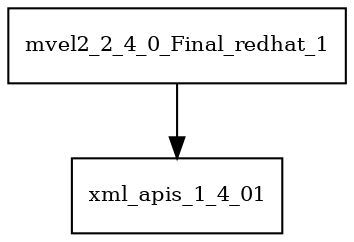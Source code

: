 digraph mvel2_2_4_0_Final_redhat_1_dependencies {
  node [shape = box, fontsize=10.0];
  mvel2_2_4_0_Final_redhat_1 -> xml_apis_1_4_01;
}
